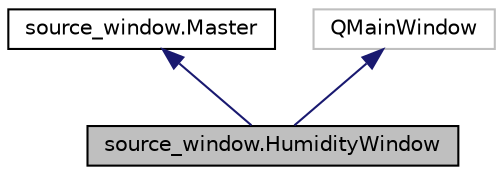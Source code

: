 digraph "source_window.HumidityWindow"
{
 // LATEX_PDF_SIZE
  edge [fontname="Helvetica",fontsize="10",labelfontname="Helvetica",labelfontsize="10"];
  node [fontname="Helvetica",fontsize="10",shape=record];
  Node1 [label="source_window.HumidityWindow",height=0.2,width=0.4,color="black", fillcolor="grey75", style="filled", fontcolor="black",tooltip="Humidity control mode window."];
  Node2 -> Node1 [dir="back",color="midnightblue",fontsize="10",style="solid",fontname="Helvetica"];
  Node2 [label="source_window.Master",height=0.2,width=0.4,color="black", fillcolor="white", style="filled",URL="$classsource__window_1_1_master.html",tooltip="Main class Initializes the Application, opens, controls and closes the windows."];
  Node3 -> Node1 [dir="back",color="midnightblue",fontsize="10",style="solid",fontname="Helvetica"];
  Node3 [label="QMainWindow",height=0.2,width=0.4,color="grey75", fillcolor="white", style="filled",tooltip=" "];
}

